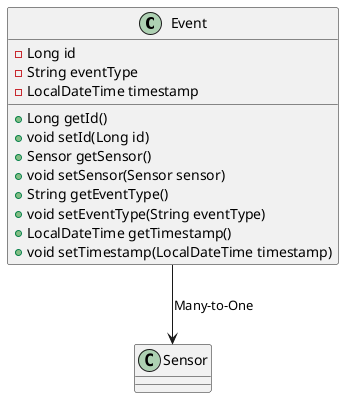 @startuml {

    class Event {
        - Long id
        - String eventType
        - LocalDateTime timestamp

        + Long getId()
        + void setId(Long id)
        + Sensor getSensor()
        + void setSensor(Sensor sensor)
        + String getEventType()
        + void setEventType(String eventType)
        + LocalDateTime getTimestamp()
        + void setTimestamp(LocalDateTime timestamp)
    }

    Event --> Sensor : Many-to-One
}

@enduml
